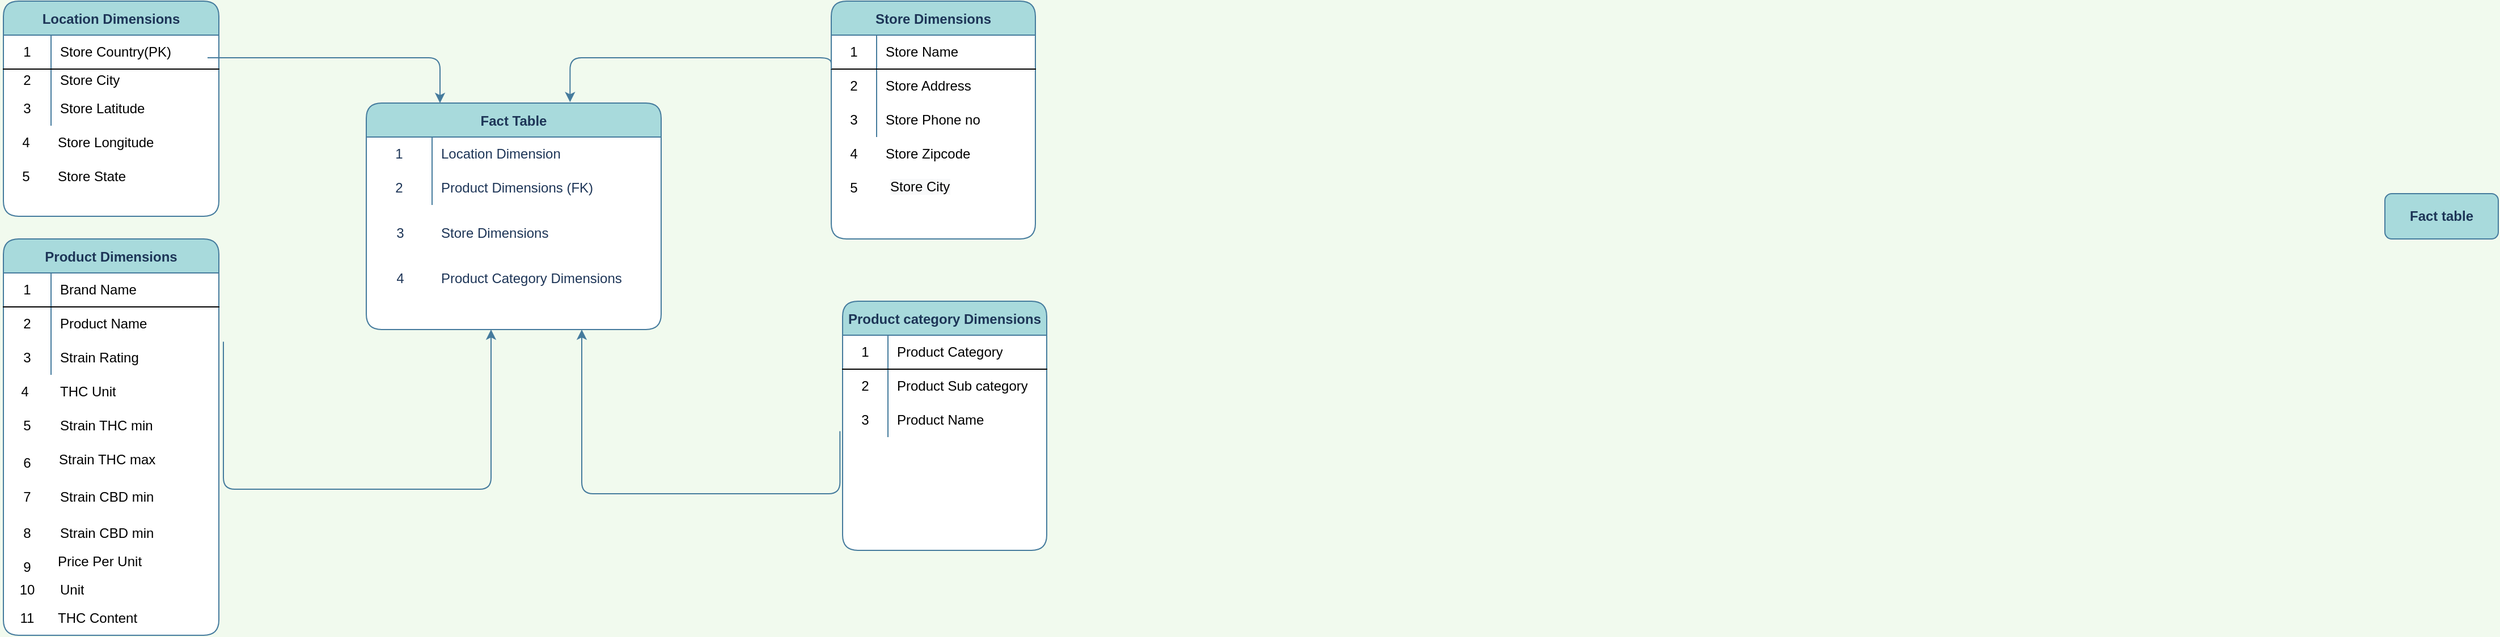 <mxfile version="14.9.3" type="github">
  <diagram id="Ulh9fFxD05v9rUo_ZkGh" name="Page-1">
    <mxGraphModel dx="2964" dy="563" grid="1" gridSize="10" guides="1" tooltips="1" connect="1" arrows="1" fold="1" page="1" pageScale="1" pageWidth="850" pageHeight="1100" background="#F1FAEE" math="0" shadow="0">
      <root>
        <mxCell id="0" />
        <mxCell id="1" parent="0" />
        <mxCell id="7dvW86jji2DdW-ILQc1R-29" value="Fact&amp;nbsp;table" style="whiteSpace=wrap;html=1;align=center;fillColor=#A8DADC;strokeColor=#457B9D;fontColor=#1D3557;rounded=1;fontStyle=1;swimlaneFillColor=#ffffff;startSize=30;" parent="1" vertex="1">
          <mxGeometry x="470" y="190" width="100" height="40" as="geometry" />
        </mxCell>
        <mxCell id="ISjqVNkL_cP0iht_eHrK-1" value="Fact Table" style="shape=table;startSize=30;container=1;collapsible=0;childLayout=tableLayout;fixedRows=1;rowLines=0;fontStyle=1;align=center;pointerEvents=1;fillColor=#A8DADC;strokeColor=#457B9D;rounded=1;swimlaneFillColor=#ffffff;fontColor=#1D3557;" parent="1" vertex="1">
          <mxGeometry x="-1310" y="110" width="260" height="200" as="geometry" />
        </mxCell>
        <mxCell id="ISjqVNkL_cP0iht_eHrK-5" value="" style="shape=partialRectangle;html=1;whiteSpace=wrap;collapsible=0;dropTarget=0;pointerEvents=1;fillColor=none;top=0;left=0;bottom=0;right=0;points=[[0,0.5],[1,0.5]];portConstraint=eastwest;strokeColor=#457B9D;fontColor=#1D3557;rounded=1;" parent="ISjqVNkL_cP0iht_eHrK-1" vertex="1">
          <mxGeometry y="30" width="260" height="30" as="geometry" />
        </mxCell>
        <mxCell id="ISjqVNkL_cP0iht_eHrK-6" value="1" style="shape=partialRectangle;html=1;whiteSpace=wrap;connectable=0;fillColor=none;top=0;left=0;bottom=0;right=0;overflow=hidden;pointerEvents=1;strokeColor=#457B9D;fontColor=#1D3557;rounded=1;" parent="ISjqVNkL_cP0iht_eHrK-5" vertex="1">
          <mxGeometry width="58" height="30" as="geometry" />
        </mxCell>
        <mxCell id="ISjqVNkL_cP0iht_eHrK-7" value="Location Dimension" style="shape=partialRectangle;html=1;whiteSpace=wrap;connectable=0;fillColor=none;top=0;left=0;bottom=0;right=0;align=left;spacingLeft=6;overflow=hidden;pointerEvents=1;strokeColor=#457B9D;fontColor=#1D3557;rounded=1;" parent="ISjqVNkL_cP0iht_eHrK-5" vertex="1">
          <mxGeometry x="58" width="202" height="30" as="geometry" />
        </mxCell>
        <mxCell id="ISjqVNkL_cP0iht_eHrK-8" value="" style="shape=partialRectangle;html=1;whiteSpace=wrap;collapsible=0;dropTarget=0;pointerEvents=1;fillColor=none;top=0;left=0;bottom=0;right=0;points=[[0,0.5],[1,0.5]];portConstraint=eastwest;strokeColor=#457B9D;fontColor=#1D3557;rounded=1;" parent="ISjqVNkL_cP0iht_eHrK-1" vertex="1">
          <mxGeometry y="60" width="260" height="30" as="geometry" />
        </mxCell>
        <mxCell id="ISjqVNkL_cP0iht_eHrK-9" value="2" style="shape=partialRectangle;html=1;whiteSpace=wrap;connectable=0;fillColor=none;top=0;left=0;bottom=0;right=0;overflow=hidden;pointerEvents=1;strokeColor=#457B9D;fontColor=#1D3557;rounded=1;" parent="ISjqVNkL_cP0iht_eHrK-8" vertex="1">
          <mxGeometry width="58" height="30" as="geometry" />
        </mxCell>
        <mxCell id="ISjqVNkL_cP0iht_eHrK-10" value="Product Dimensions (FK)" style="shape=partialRectangle;html=1;whiteSpace=wrap;connectable=0;fillColor=none;top=0;left=0;bottom=0;right=0;align=left;spacingLeft=6;overflow=hidden;pointerEvents=1;strokeColor=#457B9D;fontColor=#1D3557;rounded=1;" parent="ISjqVNkL_cP0iht_eHrK-8" vertex="1">
          <mxGeometry x="58" width="202" height="30" as="geometry" />
        </mxCell>
        <mxCell id="ISjqVNkL_cP0iht_eHrK-22" value="3" style="shape=partialRectangle;html=1;whiteSpace=wrap;connectable=0;fillColor=none;top=0;left=0;bottom=0;right=0;overflow=hidden;pointerEvents=1;strokeColor=#457B9D;fontColor=#1D3557;rounded=1;" parent="1" vertex="1">
          <mxGeometry x="-1300" y="210" width="40" height="30" as="geometry" />
        </mxCell>
        <mxCell id="ISjqVNkL_cP0iht_eHrK-24" value="Store Dimensions" style="shape=partialRectangle;html=1;whiteSpace=wrap;connectable=0;fillColor=none;top=0;left=0;bottom=0;right=0;align=left;spacingLeft=6;overflow=hidden;pointerEvents=1;strokeColor=#457B9D;fontColor=#1D3557;rounded=1;" parent="1" vertex="1">
          <mxGeometry x="-1252" y="210" width="202" height="30" as="geometry" />
        </mxCell>
        <mxCell id="ISjqVNkL_cP0iht_eHrK-25" value="Product Category Dimensions" style="shape=partialRectangle;html=1;whiteSpace=wrap;connectable=0;fillColor=none;top=0;left=0;bottom=0;right=0;align=left;spacingLeft=6;overflow=hidden;pointerEvents=1;strokeColor=#457B9D;fontColor=#1D3557;rounded=1;" parent="1" vertex="1">
          <mxGeometry x="-1252" y="250" width="202" height="30" as="geometry" />
        </mxCell>
        <mxCell id="ISjqVNkL_cP0iht_eHrK-28" value="4" style="shape=partialRectangle;html=1;whiteSpace=wrap;connectable=0;fillColor=none;top=0;left=0;bottom=0;right=0;overflow=hidden;pointerEvents=1;strokeColor=#457B9D;fontColor=#1D3557;rounded=1;" parent="1" vertex="1">
          <mxGeometry x="-1300" y="250" width="40" height="30" as="geometry" />
        </mxCell>
        <mxCell id="ISjqVNkL_cP0iht_eHrK-29" value="Location Dimensions" style="shape=table;startSize=30;container=1;collapsible=0;childLayout=tableLayout;fixedRows=1;rowLines=0;fontStyle=1;align=center;pointerEvents=1;rounded=1;fontColor=#1D3557;strokeColor=#457B9D;fillColor=#A8DADC;swimlaneFillColor=#ffffff;" parent="1" vertex="1">
          <mxGeometry x="-1630" y="20" width="190" height="190" as="geometry" />
        </mxCell>
        <mxCell id="ISjqVNkL_cP0iht_eHrK-30" value="" style="shape=partialRectangle;html=1;whiteSpace=wrap;collapsible=0;dropTarget=0;pointerEvents=1;fillColor=none;top=0;left=0;bottom=1;right=0;points=[[0,0.5],[1,0.5]];portConstraint=eastwest;" parent="ISjqVNkL_cP0iht_eHrK-29" vertex="1">
          <mxGeometry y="30" width="190" height="30" as="geometry" />
        </mxCell>
        <mxCell id="ISjqVNkL_cP0iht_eHrK-31" value="1" style="shape=partialRectangle;html=1;whiteSpace=wrap;connectable=0;fillColor=none;top=0;left=0;bottom=0;right=0;overflow=hidden;pointerEvents=1;" parent="ISjqVNkL_cP0iht_eHrK-30" vertex="1">
          <mxGeometry width="42" height="30" as="geometry" />
        </mxCell>
        <mxCell id="ISjqVNkL_cP0iht_eHrK-32" value="Store Country(PK)" style="shape=partialRectangle;html=1;whiteSpace=wrap;connectable=0;fillColor=none;top=0;left=0;bottom=0;right=0;align=left;spacingLeft=6;overflow=hidden;pointerEvents=1;" parent="ISjqVNkL_cP0iht_eHrK-30" vertex="1">
          <mxGeometry x="42" width="148" height="30" as="geometry" />
        </mxCell>
        <mxCell id="ISjqVNkL_cP0iht_eHrK-33" value="" style="shape=partialRectangle;html=1;whiteSpace=wrap;collapsible=0;dropTarget=0;pointerEvents=1;fillColor=none;top=0;left=0;bottom=0;right=0;points=[[0,0.5],[1,0.5]];portConstraint=eastwest;" parent="ISjqVNkL_cP0iht_eHrK-29" vertex="1">
          <mxGeometry y="60" width="190" height="20" as="geometry" />
        </mxCell>
        <mxCell id="ISjqVNkL_cP0iht_eHrK-34" value="2" style="shape=partialRectangle;html=1;whiteSpace=wrap;connectable=0;fillColor=none;top=0;left=0;bottom=0;right=0;overflow=hidden;pointerEvents=1;" parent="ISjqVNkL_cP0iht_eHrK-33" vertex="1">
          <mxGeometry width="42" height="20" as="geometry" />
        </mxCell>
        <mxCell id="ISjqVNkL_cP0iht_eHrK-35" value="Store City" style="shape=partialRectangle;html=1;whiteSpace=wrap;connectable=0;fillColor=none;top=0;left=0;bottom=0;right=0;align=left;spacingLeft=6;overflow=hidden;pointerEvents=1;" parent="ISjqVNkL_cP0iht_eHrK-33" vertex="1">
          <mxGeometry x="42" width="148" height="20" as="geometry" />
        </mxCell>
        <mxCell id="ISjqVNkL_cP0iht_eHrK-36" value="" style="shape=partialRectangle;html=1;whiteSpace=wrap;collapsible=0;dropTarget=0;pointerEvents=1;fillColor=none;top=0;left=0;bottom=0;right=0;points=[[0,0.5],[1,0.5]];portConstraint=eastwest;" parent="ISjqVNkL_cP0iht_eHrK-29" vertex="1">
          <mxGeometry y="80" width="190" height="30" as="geometry" />
        </mxCell>
        <mxCell id="ISjqVNkL_cP0iht_eHrK-37" value="3" style="shape=partialRectangle;html=1;whiteSpace=wrap;connectable=0;fillColor=none;top=0;left=0;bottom=0;right=0;overflow=hidden;pointerEvents=1;" parent="ISjqVNkL_cP0iht_eHrK-36" vertex="1">
          <mxGeometry width="42" height="30" as="geometry" />
        </mxCell>
        <mxCell id="ISjqVNkL_cP0iht_eHrK-38" value="Store Latitude" style="shape=partialRectangle;html=1;whiteSpace=wrap;connectable=0;fillColor=none;top=0;left=0;bottom=0;right=0;align=left;spacingLeft=6;overflow=hidden;pointerEvents=1;" parent="ISjqVNkL_cP0iht_eHrK-36" vertex="1">
          <mxGeometry x="42" width="148" height="30" as="geometry" />
        </mxCell>
        <mxCell id="ISjqVNkL_cP0iht_eHrK-39" value="Product Dimensions" style="shape=table;startSize=30;container=1;collapsible=0;childLayout=tableLayout;fixedRows=1;rowLines=0;fontStyle=1;align=center;pointerEvents=1;rounded=1;fontColor=#1D3557;strokeColor=#457B9D;fillColor=#A8DADC;swimlaneFillColor=#ffffff;" parent="1" vertex="1">
          <mxGeometry x="-1630" y="230" width="190" height="350" as="geometry" />
        </mxCell>
        <mxCell id="ISjqVNkL_cP0iht_eHrK-40" value="" style="shape=partialRectangle;html=1;whiteSpace=wrap;collapsible=0;dropTarget=0;pointerEvents=1;fillColor=none;top=0;left=0;bottom=1;right=0;points=[[0,0.5],[1,0.5]];portConstraint=eastwest;" parent="ISjqVNkL_cP0iht_eHrK-39" vertex="1">
          <mxGeometry y="30" width="190" height="30" as="geometry" />
        </mxCell>
        <mxCell id="ISjqVNkL_cP0iht_eHrK-41" value="1" style="shape=partialRectangle;html=1;whiteSpace=wrap;connectable=0;fillColor=none;top=0;left=0;bottom=0;right=0;overflow=hidden;pointerEvents=1;" parent="ISjqVNkL_cP0iht_eHrK-40" vertex="1">
          <mxGeometry width="42" height="30" as="geometry" />
        </mxCell>
        <mxCell id="ISjqVNkL_cP0iht_eHrK-42" value="Brand Name" style="shape=partialRectangle;html=1;whiteSpace=wrap;connectable=0;fillColor=none;top=0;left=0;bottom=0;right=0;align=left;spacingLeft=6;overflow=hidden;pointerEvents=1;" parent="ISjqVNkL_cP0iht_eHrK-40" vertex="1">
          <mxGeometry x="42" width="148" height="30" as="geometry" />
        </mxCell>
        <mxCell id="ISjqVNkL_cP0iht_eHrK-43" value="" style="shape=partialRectangle;html=1;whiteSpace=wrap;collapsible=0;dropTarget=0;pointerEvents=1;fillColor=none;top=0;left=0;bottom=0;right=0;points=[[0,0.5],[1,0.5]];portConstraint=eastwest;" parent="ISjqVNkL_cP0iht_eHrK-39" vertex="1">
          <mxGeometry y="60" width="190" height="30" as="geometry" />
        </mxCell>
        <mxCell id="ISjqVNkL_cP0iht_eHrK-44" value="2" style="shape=partialRectangle;html=1;whiteSpace=wrap;connectable=0;fillColor=none;top=0;left=0;bottom=0;right=0;overflow=hidden;pointerEvents=1;" parent="ISjqVNkL_cP0iht_eHrK-43" vertex="1">
          <mxGeometry width="42" height="30" as="geometry" />
        </mxCell>
        <mxCell id="ISjqVNkL_cP0iht_eHrK-45" value="Product Name" style="shape=partialRectangle;html=1;whiteSpace=wrap;connectable=0;fillColor=none;top=0;left=0;bottom=0;right=0;align=left;spacingLeft=6;overflow=hidden;pointerEvents=1;" parent="ISjqVNkL_cP0iht_eHrK-43" vertex="1">
          <mxGeometry x="42" width="148" height="30" as="geometry" />
        </mxCell>
        <mxCell id="ISjqVNkL_cP0iht_eHrK-46" value="" style="shape=partialRectangle;html=1;whiteSpace=wrap;collapsible=0;dropTarget=0;pointerEvents=1;fillColor=none;top=0;left=0;bottom=0;right=0;points=[[0,0.5],[1,0.5]];portConstraint=eastwest;" parent="ISjqVNkL_cP0iht_eHrK-39" vertex="1">
          <mxGeometry y="90" width="190" height="30" as="geometry" />
        </mxCell>
        <mxCell id="ISjqVNkL_cP0iht_eHrK-47" value="3" style="shape=partialRectangle;html=1;whiteSpace=wrap;connectable=0;fillColor=none;top=0;left=0;bottom=0;right=0;overflow=hidden;pointerEvents=1;" parent="ISjqVNkL_cP0iht_eHrK-46" vertex="1">
          <mxGeometry width="42" height="30" as="geometry" />
        </mxCell>
        <mxCell id="ISjqVNkL_cP0iht_eHrK-48" value="Strain Rating" style="shape=partialRectangle;html=1;whiteSpace=wrap;connectable=0;fillColor=none;top=0;left=0;bottom=0;right=0;align=left;spacingLeft=6;overflow=hidden;pointerEvents=1;" parent="ISjqVNkL_cP0iht_eHrK-46" vertex="1">
          <mxGeometry x="42" width="148" height="30" as="geometry" />
        </mxCell>
        <mxCell id="ISjqVNkL_cP0iht_eHrK-49" value="Product category Dimensions" style="shape=table;startSize=30;container=1;collapsible=0;childLayout=tableLayout;fixedRows=1;rowLines=0;fontStyle=1;align=center;pointerEvents=1;rounded=1;fontColor=#1D3557;strokeColor=#457B9D;fillColor=#A8DADC;swimlaneFillColor=#ffffff;" parent="1" vertex="1">
          <mxGeometry x="-890" y="285" width="180" height="220" as="geometry" />
        </mxCell>
        <mxCell id="ISjqVNkL_cP0iht_eHrK-50" value="" style="shape=partialRectangle;html=1;whiteSpace=wrap;collapsible=0;dropTarget=0;pointerEvents=1;fillColor=none;top=0;left=0;bottom=1;right=0;points=[[0,0.5],[1,0.5]];portConstraint=eastwest;" parent="ISjqVNkL_cP0iht_eHrK-49" vertex="1">
          <mxGeometry y="30" width="180" height="30" as="geometry" />
        </mxCell>
        <mxCell id="ISjqVNkL_cP0iht_eHrK-51" value="1" style="shape=partialRectangle;html=1;whiteSpace=wrap;connectable=0;fillColor=none;top=0;left=0;bottom=0;right=0;overflow=hidden;pointerEvents=1;" parent="ISjqVNkL_cP0iht_eHrK-50" vertex="1">
          <mxGeometry width="40" height="30" as="geometry" />
        </mxCell>
        <mxCell id="ISjqVNkL_cP0iht_eHrK-52" value="Product Category" style="shape=partialRectangle;html=1;whiteSpace=wrap;connectable=0;fillColor=none;top=0;left=0;bottom=0;right=0;align=left;spacingLeft=6;overflow=hidden;pointerEvents=1;" parent="ISjqVNkL_cP0iht_eHrK-50" vertex="1">
          <mxGeometry x="40" width="140" height="30" as="geometry" />
        </mxCell>
        <mxCell id="ISjqVNkL_cP0iht_eHrK-53" value="" style="shape=partialRectangle;html=1;whiteSpace=wrap;collapsible=0;dropTarget=0;pointerEvents=1;fillColor=none;top=0;left=0;bottom=0;right=0;points=[[0,0.5],[1,0.5]];portConstraint=eastwest;" parent="ISjqVNkL_cP0iht_eHrK-49" vertex="1">
          <mxGeometry y="60" width="180" height="30" as="geometry" />
        </mxCell>
        <mxCell id="ISjqVNkL_cP0iht_eHrK-54" value="2" style="shape=partialRectangle;html=1;whiteSpace=wrap;connectable=0;fillColor=none;top=0;left=0;bottom=0;right=0;overflow=hidden;pointerEvents=1;" parent="ISjqVNkL_cP0iht_eHrK-53" vertex="1">
          <mxGeometry width="40" height="30" as="geometry" />
        </mxCell>
        <mxCell id="ISjqVNkL_cP0iht_eHrK-55" value="Product Sub category" style="shape=partialRectangle;html=1;whiteSpace=wrap;connectable=0;fillColor=none;top=0;left=0;bottom=0;right=0;align=left;spacingLeft=6;overflow=hidden;pointerEvents=1;" parent="ISjqVNkL_cP0iht_eHrK-53" vertex="1">
          <mxGeometry x="40" width="140" height="30" as="geometry" />
        </mxCell>
        <mxCell id="ISjqVNkL_cP0iht_eHrK-56" value="" style="shape=partialRectangle;html=1;whiteSpace=wrap;collapsible=0;dropTarget=0;pointerEvents=1;fillColor=none;top=0;left=0;bottom=0;right=0;points=[[0,0.5],[1,0.5]];portConstraint=eastwest;" parent="ISjqVNkL_cP0iht_eHrK-49" vertex="1">
          <mxGeometry y="90" width="180" height="30" as="geometry" />
        </mxCell>
        <mxCell id="ISjqVNkL_cP0iht_eHrK-57" value="3" style="shape=partialRectangle;html=1;whiteSpace=wrap;connectable=0;fillColor=none;top=0;left=0;bottom=0;right=0;overflow=hidden;pointerEvents=1;" parent="ISjqVNkL_cP0iht_eHrK-56" vertex="1">
          <mxGeometry width="40" height="30" as="geometry" />
        </mxCell>
        <mxCell id="ISjqVNkL_cP0iht_eHrK-58" value="Product Name" style="shape=partialRectangle;html=1;whiteSpace=wrap;connectable=0;fillColor=none;top=0;left=0;bottom=0;right=0;align=left;spacingLeft=6;overflow=hidden;pointerEvents=1;" parent="ISjqVNkL_cP0iht_eHrK-56" vertex="1">
          <mxGeometry x="40" width="140" height="30" as="geometry" />
        </mxCell>
        <mxCell id="ISjqVNkL_cP0iht_eHrK-59" value="Store Dimensions" style="shape=table;startSize=30;container=1;collapsible=0;childLayout=tableLayout;fixedRows=1;rowLines=0;fontStyle=1;align=center;pointerEvents=1;rounded=1;fontColor=#1D3557;strokeColor=#457B9D;fillColor=#A8DADC;swimlaneFillColor=#ffffff;" parent="1" vertex="1">
          <mxGeometry x="-900" y="20" width="180" height="210" as="geometry" />
        </mxCell>
        <mxCell id="ISjqVNkL_cP0iht_eHrK-60" value="" style="shape=partialRectangle;html=1;whiteSpace=wrap;collapsible=0;dropTarget=0;pointerEvents=1;fillColor=none;top=0;left=0;bottom=1;right=0;points=[[0,0.5],[1,0.5]];portConstraint=eastwest;" parent="ISjqVNkL_cP0iht_eHrK-59" vertex="1">
          <mxGeometry y="30" width="180" height="30" as="geometry" />
        </mxCell>
        <mxCell id="ISjqVNkL_cP0iht_eHrK-61" value="1" style="shape=partialRectangle;html=1;whiteSpace=wrap;connectable=0;fillColor=none;top=0;left=0;bottom=0;right=0;overflow=hidden;pointerEvents=1;" parent="ISjqVNkL_cP0iht_eHrK-60" vertex="1">
          <mxGeometry width="40" height="30" as="geometry" />
        </mxCell>
        <mxCell id="ISjqVNkL_cP0iht_eHrK-62" value="Store Name" style="shape=partialRectangle;html=1;whiteSpace=wrap;connectable=0;fillColor=none;top=0;left=0;bottom=0;right=0;align=left;spacingLeft=6;overflow=hidden;pointerEvents=1;" parent="ISjqVNkL_cP0iht_eHrK-60" vertex="1">
          <mxGeometry x="40" width="140" height="30" as="geometry" />
        </mxCell>
        <mxCell id="ISjqVNkL_cP0iht_eHrK-63" value="" style="shape=partialRectangle;html=1;whiteSpace=wrap;collapsible=0;dropTarget=0;pointerEvents=1;fillColor=none;top=0;left=0;bottom=0;right=0;points=[[0,0.5],[1,0.5]];portConstraint=eastwest;" parent="ISjqVNkL_cP0iht_eHrK-59" vertex="1">
          <mxGeometry y="60" width="180" height="30" as="geometry" />
        </mxCell>
        <mxCell id="ISjqVNkL_cP0iht_eHrK-64" value="2" style="shape=partialRectangle;html=1;whiteSpace=wrap;connectable=0;fillColor=none;top=0;left=0;bottom=0;right=0;overflow=hidden;pointerEvents=1;" parent="ISjqVNkL_cP0iht_eHrK-63" vertex="1">
          <mxGeometry width="40" height="30" as="geometry" />
        </mxCell>
        <mxCell id="ISjqVNkL_cP0iht_eHrK-65" value="Store Address" style="shape=partialRectangle;html=1;whiteSpace=wrap;connectable=0;fillColor=none;top=0;left=0;bottom=0;right=0;align=left;spacingLeft=6;overflow=hidden;pointerEvents=1;" parent="ISjqVNkL_cP0iht_eHrK-63" vertex="1">
          <mxGeometry x="40" width="140" height="30" as="geometry" />
        </mxCell>
        <mxCell id="ISjqVNkL_cP0iht_eHrK-66" value="" style="shape=partialRectangle;html=1;whiteSpace=wrap;collapsible=0;dropTarget=0;pointerEvents=1;fillColor=none;top=0;left=0;bottom=0;right=0;points=[[0,0.5],[1,0.5]];portConstraint=eastwest;" parent="ISjqVNkL_cP0iht_eHrK-59" vertex="1">
          <mxGeometry y="90" width="180" height="30" as="geometry" />
        </mxCell>
        <mxCell id="ISjqVNkL_cP0iht_eHrK-67" value="3" style="shape=partialRectangle;html=1;whiteSpace=wrap;connectable=0;fillColor=none;top=0;left=0;bottom=0;right=0;overflow=hidden;pointerEvents=1;" parent="ISjqVNkL_cP0iht_eHrK-66" vertex="1">
          <mxGeometry width="40" height="30" as="geometry" />
        </mxCell>
        <mxCell id="ISjqVNkL_cP0iht_eHrK-68" value="Store Phone no" style="shape=partialRectangle;html=1;whiteSpace=wrap;connectable=0;fillColor=none;top=0;left=0;bottom=0;right=0;align=left;spacingLeft=6;overflow=hidden;pointerEvents=1;" parent="ISjqVNkL_cP0iht_eHrK-66" vertex="1">
          <mxGeometry x="40" width="140" height="30" as="geometry" />
        </mxCell>
        <mxCell id="ISjqVNkL_cP0iht_eHrK-69" value="" style="edgeStyle=segmentEdgeStyle;endArrow=classic;html=1;fontColor=#1D3557;strokeColor=#457B9D;fillColor=#A8DADC;exitX=1.021;exitY=0.027;exitDx=0;exitDy=0;exitPerimeter=0;" parent="1" source="ISjqVNkL_cP0iht_eHrK-46" edge="1">
          <mxGeometry width="50" height="50" relative="1" as="geometry">
            <mxPoint x="-1410" y="450" as="sourcePoint" />
            <mxPoint x="-1200" y="310" as="targetPoint" />
            <Array as="points">
              <mxPoint x="-1200" y="451" />
            </Array>
          </mxGeometry>
        </mxCell>
        <mxCell id="ISjqVNkL_cP0iht_eHrK-70" value="" style="edgeStyle=segmentEdgeStyle;endArrow=classic;html=1;fontColor=#1D3557;strokeColor=#457B9D;fillColor=#A8DADC;entryX=0.25;entryY=0;entryDx=0;entryDy=0;" parent="1" target="ISjqVNkL_cP0iht_eHrK-1" edge="1">
          <mxGeometry width="50" height="50" relative="1" as="geometry">
            <mxPoint x="-1450" y="70" as="sourcePoint" />
            <mxPoint x="-1230" y="70" as="targetPoint" />
            <Array as="points">
              <mxPoint x="-1245" y="70" />
            </Array>
          </mxGeometry>
        </mxCell>
        <mxCell id="ISjqVNkL_cP0iht_eHrK-71" value="" style="edgeStyle=segmentEdgeStyle;endArrow=classic;html=1;fontColor=#1D3557;strokeColor=#457B9D;fillColor=#A8DADC;entryX=0.691;entryY=-0.004;entryDx=0;entryDy=0;entryPerimeter=0;" parent="1" target="ISjqVNkL_cP0iht_eHrK-1" edge="1">
          <mxGeometry width="50" height="50" relative="1" as="geometry">
            <mxPoint x="-900" y="80" as="sourcePoint" />
            <mxPoint x="-1120" y="40" as="targetPoint" />
            <Array as="points">
              <mxPoint x="-900" y="70" />
              <mxPoint x="-1130" y="70" />
            </Array>
          </mxGeometry>
        </mxCell>
        <mxCell id="ISjqVNkL_cP0iht_eHrK-72" value="" style="edgeStyle=segmentEdgeStyle;endArrow=classic;html=1;fontColor=#1D3557;strokeColor=#457B9D;fillColor=#A8DADC;exitX=-0.013;exitY=0.827;exitDx=0;exitDy=0;exitPerimeter=0;" parent="1" source="ISjqVNkL_cP0iht_eHrK-56" edge="1">
          <mxGeometry width="50" height="50" relative="1" as="geometry">
            <mxPoint x="-980" y="455" as="sourcePoint" />
            <mxPoint x="-1120" y="310" as="targetPoint" />
            <Array as="points">
              <mxPoint x="-1120" y="455" />
            </Array>
          </mxGeometry>
        </mxCell>
        <mxCell id="ISjqVNkL_cP0iht_eHrK-73" value="Store Longitude" style="shape=partialRectangle;html=1;whiteSpace=wrap;connectable=0;fillColor=none;top=0;left=0;bottom=0;right=0;align=left;spacingLeft=6;overflow=hidden;pointerEvents=1;" parent="1" vertex="1">
          <mxGeometry x="-1590" y="130" width="140" height="30" as="geometry" />
        </mxCell>
        <mxCell id="ISjqVNkL_cP0iht_eHrK-74" value="Store State" style="shape=partialRectangle;html=1;whiteSpace=wrap;connectable=0;fillColor=none;top=0;left=0;bottom=0;right=0;align=left;spacingLeft=6;overflow=hidden;pointerEvents=1;" parent="1" vertex="1">
          <mxGeometry x="-1590" y="160" width="140" height="30" as="geometry" />
        </mxCell>
        <mxCell id="ISjqVNkL_cP0iht_eHrK-77" value="Store Zipcode" style="shape=partialRectangle;html=1;whiteSpace=wrap;connectable=0;fillColor=none;top=0;left=0;bottom=0;right=0;align=left;spacingLeft=6;overflow=hidden;pointerEvents=1;" parent="1" vertex="1">
          <mxGeometry x="-860" y="140" width="140" height="30" as="geometry" />
        </mxCell>
        <mxCell id="pClZBczDajn1f3OKHseC-4" value="4" style="shape=partialRectangle;html=1;whiteSpace=wrap;connectable=0;fillColor=none;top=0;left=0;bottom=0;right=0;overflow=hidden;pointerEvents=1;" parent="1" vertex="1">
          <mxGeometry x="-900" y="140" width="40" height="30" as="geometry" />
        </mxCell>
        <mxCell id="pClZBczDajn1f3OKHseC-5" value="5" style="shape=partialRectangle;html=1;whiteSpace=wrap;connectable=0;fillColor=none;top=0;left=0;bottom=0;right=0;overflow=hidden;pointerEvents=1;" parent="1" vertex="1">
          <mxGeometry x="-900" y="170" width="40" height="30" as="geometry" />
        </mxCell>
        <mxCell id="pClZBczDajn1f3OKHseC-6" value="4" style="shape=partialRectangle;html=1;whiteSpace=wrap;connectable=0;fillColor=none;top=0;left=0;bottom=0;right=0;overflow=hidden;pointerEvents=1;" parent="1" vertex="1">
          <mxGeometry x="-1630" y="130" width="40" height="30" as="geometry" />
        </mxCell>
        <mxCell id="pClZBczDajn1f3OKHseC-7" value="5" style="shape=partialRectangle;html=1;whiteSpace=wrap;connectable=0;fillColor=none;top=0;left=0;bottom=0;right=0;overflow=hidden;pointerEvents=1;" parent="1" vertex="1">
          <mxGeometry x="-1630" y="160" width="40" height="30" as="geometry" />
        </mxCell>
        <mxCell id="fvKW-8Iojto-raxJWfcx-1" value="&lt;span style=&quot;color: rgb(0, 0, 0); font-family: helvetica; font-size: 12px; font-style: normal; font-weight: 400; letter-spacing: normal; text-align: left; text-indent: 0px; text-transform: none; word-spacing: 0px; background-color: rgb(248, 249, 250); display: inline; float: none;&quot;&gt;Store City&lt;/span&gt;" style="text;whiteSpace=wrap;html=1;" vertex="1" parent="1">
          <mxGeometry x="-850" y="170" width="120" height="30" as="geometry" />
        </mxCell>
        <mxCell id="fvKW-8Iojto-raxJWfcx-2" value="Strain THC min" style="shape=partialRectangle;html=1;whiteSpace=wrap;connectable=0;fillColor=none;top=0;left=0;bottom=0;right=0;align=left;spacingLeft=6;overflow=hidden;pointerEvents=1;" vertex="1" parent="1">
          <mxGeometry x="-1588" y="380" width="148" height="30" as="geometry" />
        </mxCell>
        <mxCell id="fvKW-8Iojto-raxJWfcx-3" value="Strain THC max" style="shape=partialRectangle;html=1;whiteSpace=wrap;connectable=0;fillColor=none;top=0;left=0;bottom=0;right=0;align=left;spacingLeft=6;overflow=hidden;pointerEvents=1;" vertex="1" parent="1">
          <mxGeometry x="-1589" y="410" width="148" height="30" as="geometry" />
        </mxCell>
        <mxCell id="fvKW-8Iojto-raxJWfcx-4" value="Strain CBD min" style="shape=partialRectangle;html=1;whiteSpace=wrap;connectable=0;fillColor=none;top=0;left=0;bottom=0;right=0;align=left;spacingLeft=6;overflow=hidden;pointerEvents=1;" vertex="1" parent="1">
          <mxGeometry x="-1588" y="445" width="148" height="25" as="geometry" />
        </mxCell>
        <mxCell id="fvKW-8Iojto-raxJWfcx-5" value="Strain CBD min" style="shape=partialRectangle;html=1;whiteSpace=wrap;connectable=0;fillColor=none;top=0;left=0;bottom=0;right=0;align=left;spacingLeft=6;overflow=hidden;pointerEvents=1;" vertex="1" parent="1">
          <mxGeometry x="-1588" y="480" width="148" height="20" as="geometry" />
        </mxCell>
        <mxCell id="fvKW-8Iojto-raxJWfcx-6" value="5" style="shape=partialRectangle;html=1;whiteSpace=wrap;connectable=0;fillColor=none;top=0;left=0;bottom=0;right=0;overflow=hidden;pointerEvents=1;" vertex="1" parent="1">
          <mxGeometry x="-1630" y="377.5" width="42" height="35" as="geometry" />
        </mxCell>
        <mxCell id="fvKW-8Iojto-raxJWfcx-7" value="8" style="shape=partialRectangle;html=1;whiteSpace=wrap;connectable=0;fillColor=none;top=0;left=0;bottom=0;right=0;overflow=hidden;pointerEvents=1;" vertex="1" parent="1">
          <mxGeometry x="-1630" y="475" width="42" height="30" as="geometry" />
        </mxCell>
        <mxCell id="fvKW-8Iojto-raxJWfcx-8" value="6" style="shape=partialRectangle;html=1;whiteSpace=wrap;connectable=0;fillColor=none;top=0;left=0;bottom=0;right=0;overflow=hidden;pointerEvents=1;" vertex="1" parent="1">
          <mxGeometry x="-1630" y="412.5" width="42" height="30" as="geometry" />
        </mxCell>
        <mxCell id="fvKW-8Iojto-raxJWfcx-9" value="7" style="shape=partialRectangle;html=1;whiteSpace=wrap;connectable=0;fillColor=none;top=0;left=0;bottom=0;right=0;overflow=hidden;pointerEvents=1;" vertex="1" parent="1">
          <mxGeometry x="-1630" y="442.5" width="42" height="30" as="geometry" />
        </mxCell>
        <mxCell id="fvKW-8Iojto-raxJWfcx-10" value="Price Per Unit&lt;span style=&quot;color: rgba(0 , 0 , 0 , 0) ; font-family: monospace ; font-size: 0px&quot;&gt;%3CmxGraphModel%3E%3Croot%3E%3CmxCell%20id%3D%220%22%2F%3E%3CmxCell%20id%3D%221%22%20parent%3D%220%22%2F%3E%3CmxCell%20id%3D%222%22%20value%3D%22Product%20Name%22%20style%3D%22shape%3DpartialRectangle%3Bhtml%3D1%3BwhiteSpace%3Dwrap%3Bconnectable%3D0%3BfillColor%3Dnone%3Btop%3D0%3Bleft%3D0%3Bbottom%3D0%3Bright%3D0%3Balign%3Dleft%3BspacingLeft%3D6%3Boverflow%3Dhidden%3BpointerEvents%3D1%3B%22%20vertex%3D%221%22%20parent%3D%221%22%3E%3CmxGeometry%20x%3D%22-1588%22%20y%3D%22360%22%20width%3D%22148%22%20height%3D%2230%22%20as%3D%22geometry%22%2F%3E%3C%2FmxCell%3E%3C%2Froot%3E%3C%2FmxGraphModel%3E&lt;/span&gt;&lt;span style=&quot;color: rgba(0 , 0 , 0 , 0) ; font-family: monospace ; font-size: 0px&quot;&gt;%3CmxGraphModel%3E%3Croot%3E%3CmxCell%20id%3D%220%22%2F%3E%3CmxCell%20id%3D%221%22%20parent%3D%220%22%2F%3E%3CmxCell%20id%3D%222%22%20value%3D%22Product%20Name%22%20style%3D%22shape%3DpartialRectangle%3Bhtml%3D1%3BwhiteSpace%3Dwrap%3Bconnectable%3D0%3BfillColor%3Dnone%3Btop%3D0%3Bleft%3D0%3Bbottom%3D0%3Bright%3D0%3Balign%3Dleft%3BspacingLeft%3D6%3Boverflow%3Dhidden%3BpointerEvents%3D1%3B%22%20vertex%3D%221%22%20parent%3D%221%22%3E%3CmxGeometry%20x%3D%22-1588%22%20y%3D%22360%22%20width%3D%22148%22%20height%3D%2230%22%20as%3D%22geometry%22%2F%3E%3C%2FmxCell%3E%3C%2Froot%3E%3C%2FmxGraphModel%3E&lt;/span&gt;" style="shape=partialRectangle;html=1;whiteSpace=wrap;connectable=0;fillColor=none;top=0;left=0;bottom=0;right=0;align=left;spacingLeft=6;overflow=hidden;pointerEvents=1;" vertex="1" parent="1">
          <mxGeometry x="-1590" y="500" width="148" height="30" as="geometry" />
        </mxCell>
        <mxCell id="fvKW-8Iojto-raxJWfcx-11" value="Unit" style="shape=partialRectangle;html=1;whiteSpace=wrap;connectable=0;fillColor=none;top=0;left=0;bottom=0;right=0;align=left;spacingLeft=6;overflow=hidden;pointerEvents=1;" vertex="1" parent="1">
          <mxGeometry x="-1588" y="530" width="148" height="20" as="geometry" />
        </mxCell>
        <mxCell id="fvKW-8Iojto-raxJWfcx-12" value="THC Unit" style="shape=partialRectangle;html=1;whiteSpace=wrap;connectable=0;fillColor=none;top=0;left=0;bottom=0;right=0;align=left;spacingLeft=6;overflow=hidden;pointerEvents=1;" vertex="1" parent="1">
          <mxGeometry x="-1588" y="350" width="148" height="30" as="geometry" />
        </mxCell>
        <mxCell id="fvKW-8Iojto-raxJWfcx-13" value="THC Content" style="shape=partialRectangle;html=1;whiteSpace=wrap;connectable=0;fillColor=none;top=0;left=0;bottom=0;right=0;align=left;spacingLeft=6;overflow=hidden;pointerEvents=1;" vertex="1" parent="1">
          <mxGeometry x="-1590" y="550" width="148" height="30" as="geometry" />
        </mxCell>
        <mxCell id="fvKW-8Iojto-raxJWfcx-14" value="4" style="shape=partialRectangle;html=1;whiteSpace=wrap;connectable=0;fillColor=none;top=0;left=0;bottom=0;right=0;overflow=hidden;pointerEvents=1;" vertex="1" parent="1">
          <mxGeometry x="-1632" y="350" width="42" height="30" as="geometry" />
        </mxCell>
        <mxCell id="fvKW-8Iojto-raxJWfcx-15" value="9" style="shape=partialRectangle;html=1;whiteSpace=wrap;connectable=0;fillColor=none;top=0;left=0;bottom=0;right=0;overflow=hidden;pointerEvents=1;" vertex="1" parent="1">
          <mxGeometry x="-1630" y="505" width="42" height="30" as="geometry" />
        </mxCell>
        <mxCell id="fvKW-8Iojto-raxJWfcx-16" value="10" style="shape=partialRectangle;html=1;whiteSpace=wrap;connectable=0;fillColor=none;top=0;left=0;bottom=0;right=0;overflow=hidden;pointerEvents=1;" vertex="1" parent="1">
          <mxGeometry x="-1630" y="530" width="42" height="20" as="geometry" />
        </mxCell>
        <mxCell id="fvKW-8Iojto-raxJWfcx-17" value="11" style="shape=partialRectangle;html=1;whiteSpace=wrap;connectable=0;fillColor=none;top=0;left=0;bottom=0;right=0;overflow=hidden;pointerEvents=1;" vertex="1" parent="1">
          <mxGeometry x="-1630" y="550" width="42" height="30" as="geometry" />
        </mxCell>
      </root>
    </mxGraphModel>
  </diagram>
</mxfile>
